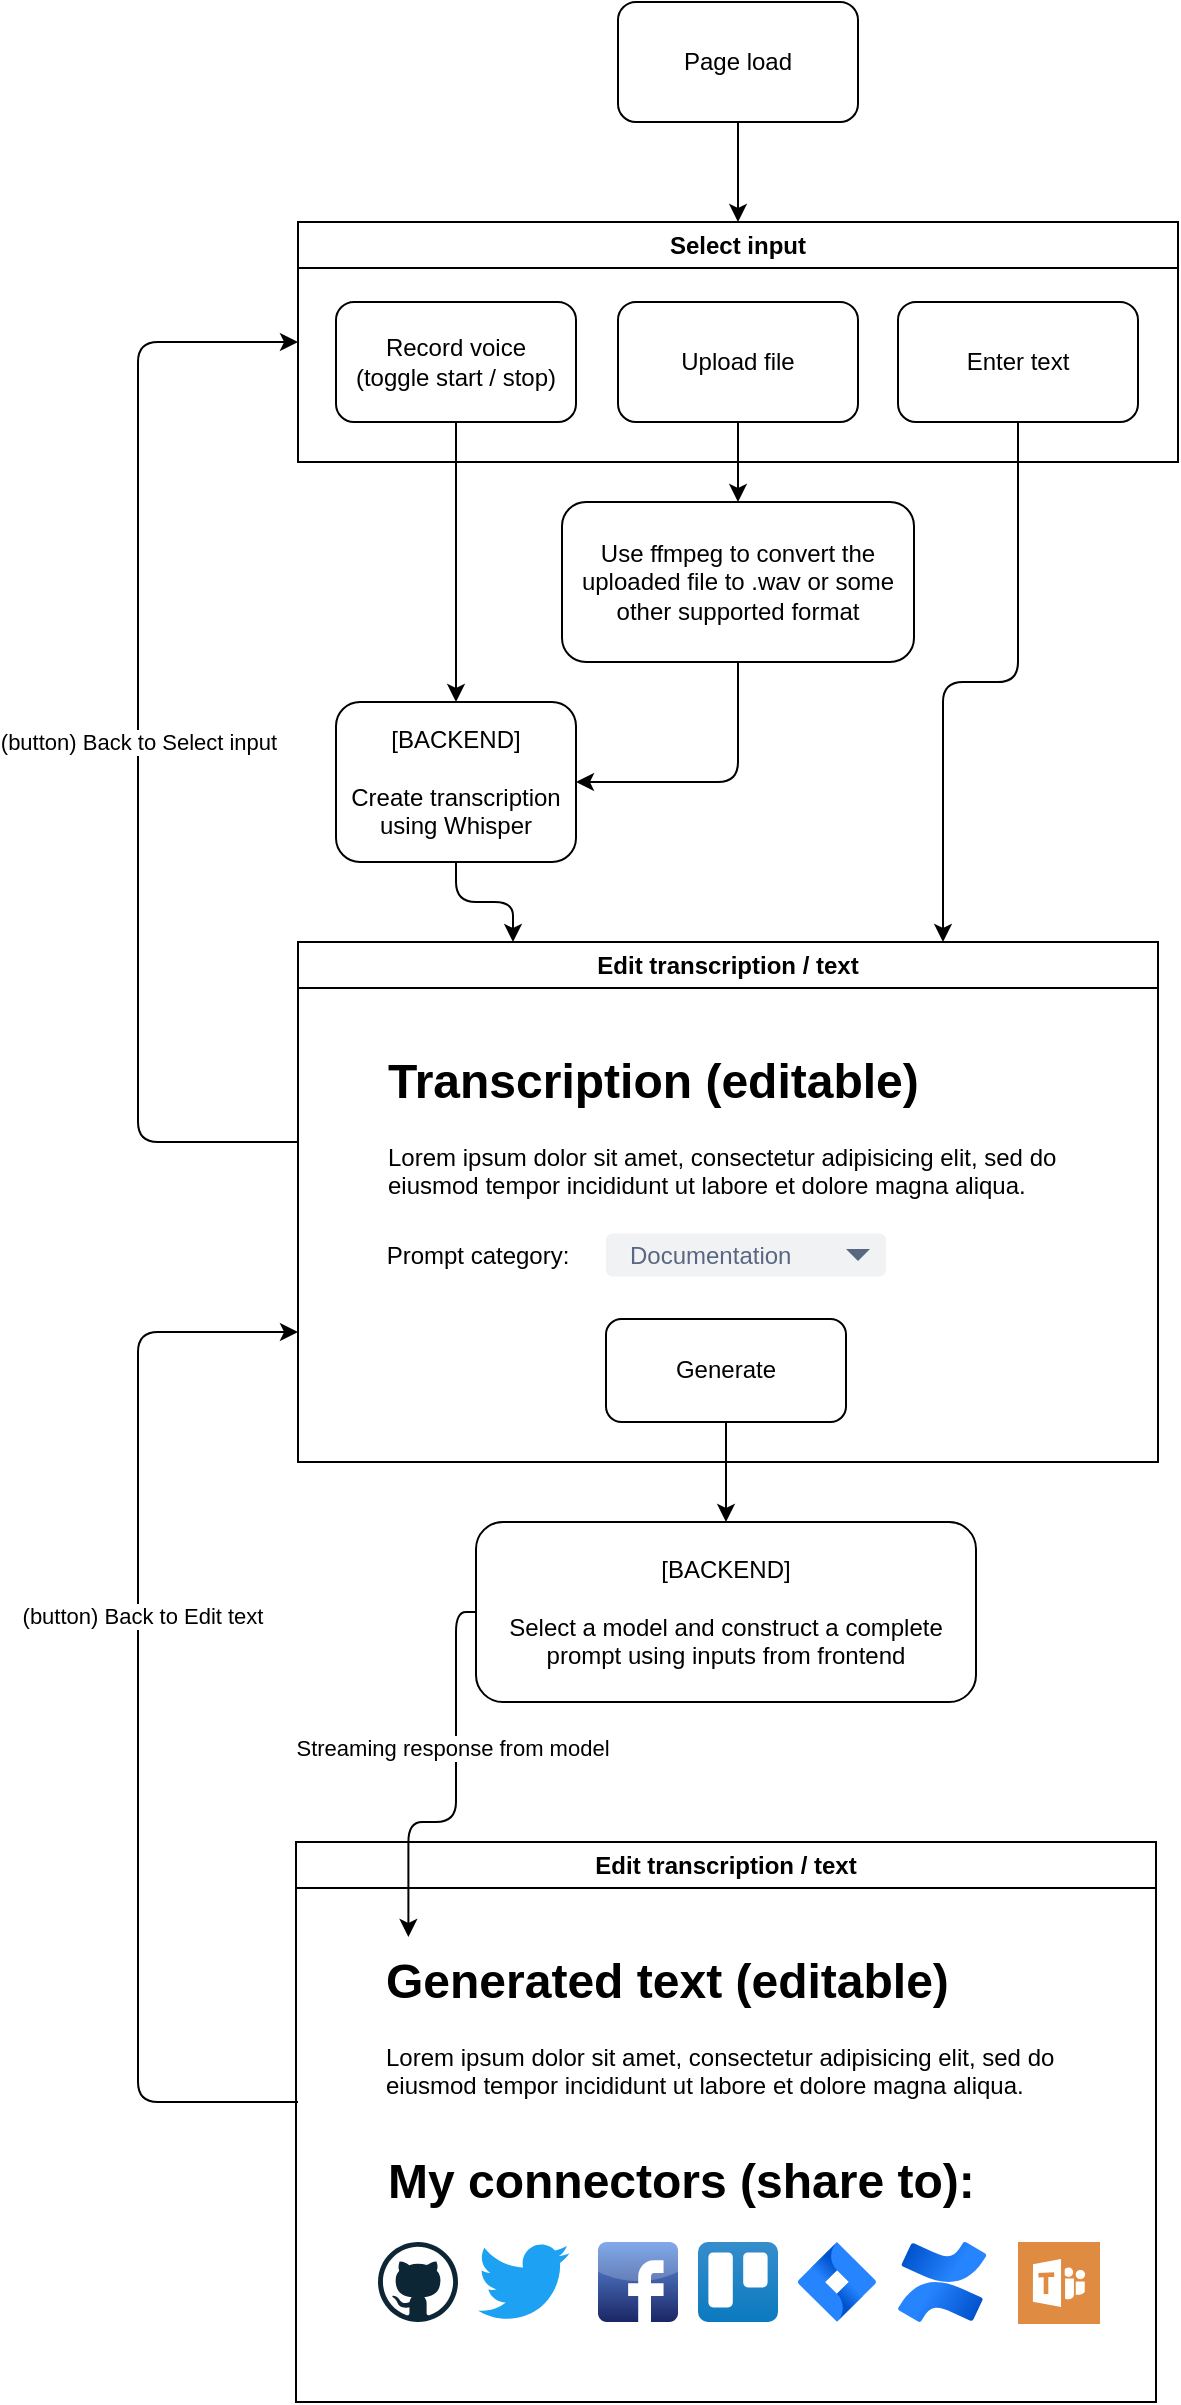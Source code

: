 <mxfile>
    <diagram id="8XVic8Rz_NmH8F57YG-x" name="Page-1">
        <mxGraphModel dx="918" dy="1314" grid="1" gridSize="10" guides="1" tooltips="1" connect="1" arrows="1" fold="1" page="1" pageScale="1" pageWidth="827" pageHeight="1169" math="0" shadow="0">
            <root>
                <mxCell id="0"/>
                <mxCell id="1" parent="0"/>
                <mxCell id="2" value="Page load" style="rounded=1;whiteSpace=wrap;html=1;" parent="1" vertex="1">
                    <mxGeometry x="360" y="80" width="120" height="60" as="geometry"/>
                </mxCell>
                <mxCell id="3" value="Select input" style="swimlane;whiteSpace=wrap;html=1;" vertex="1" parent="1">
                    <mxGeometry x="200" y="190" width="440" height="120" as="geometry"/>
                </mxCell>
                <mxCell id="9" value="Record voice&lt;br&gt;(toggle start / stop)" style="rounded=1;whiteSpace=wrap;html=1;" vertex="1" parent="3">
                    <mxGeometry x="19" y="40" width="120" height="60" as="geometry"/>
                </mxCell>
                <mxCell id="10" value="Upload file" style="rounded=1;whiteSpace=wrap;html=1;" vertex="1" parent="3">
                    <mxGeometry x="160" y="40" width="120" height="60" as="geometry"/>
                </mxCell>
                <mxCell id="11" value="Enter text" style="rounded=1;whiteSpace=wrap;html=1;" vertex="1" parent="3">
                    <mxGeometry x="300" y="40" width="120" height="60" as="geometry"/>
                </mxCell>
                <mxCell id="8" value="" style="endArrow=classic;html=1;entryX=0.5;entryY=0;entryDx=0;entryDy=0;edgeStyle=orthogonalEdgeStyle;" edge="1" parent="1" source="2" target="3">
                    <mxGeometry width="50" height="50" relative="1" as="geometry">
                        <mxPoint x="370" y="490" as="sourcePoint"/>
                        <mxPoint x="420" y="440" as="targetPoint"/>
                    </mxGeometry>
                </mxCell>
                <mxCell id="21" style="edgeStyle=orthogonalEdgeStyle;html=1;exitX=0.5;exitY=1;exitDx=0;exitDy=0;entryX=0.25;entryY=0;entryDx=0;entryDy=0;" edge="1" parent="1" source="12" target="18">
                    <mxGeometry relative="1" as="geometry"/>
                </mxCell>
                <mxCell id="12" value="[BACKEND]&lt;br&gt;&lt;br&gt;Create transcription using Whisper" style="rounded=1;whiteSpace=wrap;html=1;" vertex="1" parent="1">
                    <mxGeometry x="219" y="430" width="120" height="80" as="geometry"/>
                </mxCell>
                <mxCell id="13" value="Use ffmpeg to convert the uploaded file to .wav or some other supported format" style="rounded=1;whiteSpace=wrap;html=1;" vertex="1" parent="1">
                    <mxGeometry x="332" y="330" width="176" height="80" as="geometry"/>
                </mxCell>
                <mxCell id="14" value="" style="endArrow=classic;html=1;entryX=0.5;entryY=0;entryDx=0;entryDy=0;edgeStyle=orthogonalEdgeStyle;exitX=0.5;exitY=1;exitDx=0;exitDy=0;" edge="1" parent="1" source="9" target="12">
                    <mxGeometry width="50" height="50" relative="1" as="geometry">
                        <mxPoint x="424" y="150" as="sourcePoint"/>
                        <mxPoint x="424" y="200" as="targetPoint"/>
                    </mxGeometry>
                </mxCell>
                <mxCell id="15" value="" style="endArrow=classic;html=1;entryX=0.5;entryY=0;entryDx=0;entryDy=0;edgeStyle=orthogonalEdgeStyle;exitX=0.5;exitY=1;exitDx=0;exitDy=0;" edge="1" parent="1" source="10" target="13">
                    <mxGeometry width="50" height="50" relative="1" as="geometry">
                        <mxPoint x="289" y="300" as="sourcePoint"/>
                        <mxPoint x="289" y="440" as="targetPoint"/>
                    </mxGeometry>
                </mxCell>
                <mxCell id="17" value="" style="endArrow=classic;html=1;entryX=1;entryY=0.5;entryDx=0;entryDy=0;edgeStyle=orthogonalEdgeStyle;exitX=0.5;exitY=1;exitDx=0;exitDy=0;" edge="1" parent="1" source="13" target="12">
                    <mxGeometry width="50" height="50" relative="1" as="geometry">
                        <mxPoint x="424" y="150" as="sourcePoint"/>
                        <mxPoint x="424" y="200" as="targetPoint"/>
                    </mxGeometry>
                </mxCell>
                <mxCell id="25" value="(button) Back to Select input" style="edgeStyle=orthogonalEdgeStyle;html=1;entryX=0;entryY=0.5;entryDx=0;entryDy=0;" edge="1" parent="1" target="3">
                    <mxGeometry relative="1" as="geometry">
                        <mxPoint x="200" y="650" as="sourcePoint"/>
                        <Array as="points">
                            <mxPoint x="200" y="650"/>
                            <mxPoint x="120" y="650"/>
                            <mxPoint x="120" y="250"/>
                        </Array>
                    </mxGeometry>
                </mxCell>
                <mxCell id="18" value="Edit transcription / text" style="swimlane;whiteSpace=wrap;html=1;" vertex="1" parent="1">
                    <mxGeometry x="200" y="550" width="430" height="260" as="geometry"/>
                </mxCell>
                <mxCell id="27" value="&lt;h1&gt;Transcription (editable)&lt;/h1&gt;&lt;p&gt;Lorem ipsum dolor sit amet, consectetur adipisicing elit, sed do eiusmod tempor incididunt ut labore et dolore magna aliqua.&lt;/p&gt;" style="text;html=1;strokeColor=none;fillColor=none;spacing=5;spacingTop=-20;whiteSpace=wrap;overflow=hidden;rounded=0;" vertex="1" parent="18">
                    <mxGeometry x="40" y="50" width="360" height="90" as="geometry"/>
                </mxCell>
                <mxCell id="28" value="Prompt category:" style="text;html=1;strokeColor=none;fillColor=none;align=center;verticalAlign=middle;whiteSpace=wrap;rounded=0;" vertex="1" parent="18">
                    <mxGeometry x="40" y="141.5" width="100" height="30" as="geometry"/>
                </mxCell>
                <mxCell id="30" value="Documentation" style="rounded=1;fillColor=#F1F2F4;strokeColor=none;html=1;fontColor=#596780;align=left;fontSize=12;spacingLeft=10;sketch=0;" vertex="1" parent="18">
                    <mxGeometry x="154" y="145.75" width="140" height="21.5" as="geometry"/>
                </mxCell>
                <mxCell id="31" value="" style="shape=triangle;direction=south;fillColor=#596780;strokeColor=none;html=1;sketch=0;" vertex="1" parent="30">
                    <mxGeometry x="1" y="0.5" width="12" height="6" relative="1" as="geometry">
                        <mxPoint x="-20" y="-3" as="offset"/>
                    </mxGeometry>
                </mxCell>
                <mxCell id="32" value="Generate" style="rounded=1;whiteSpace=wrap;html=1;" vertex="1" parent="18">
                    <mxGeometry x="154" y="188.5" width="120" height="51.5" as="geometry"/>
                </mxCell>
                <mxCell id="23" style="edgeStyle=orthogonalEdgeStyle;html=1;exitX=0.5;exitY=1;exitDx=0;exitDy=0;entryX=0.75;entryY=0;entryDx=0;entryDy=0;" edge="1" parent="1" source="11" target="18">
                    <mxGeometry relative="1" as="geometry"/>
                </mxCell>
                <mxCell id="33" value="[BACKEND]&lt;br&gt;&lt;br&gt;Select a model and construct a complete prompt using inputs from frontend" style="rounded=1;whiteSpace=wrap;html=1;" vertex="1" parent="1">
                    <mxGeometry x="289" y="840" width="250" height="90" as="geometry"/>
                </mxCell>
                <mxCell id="34" style="edgeStyle=orthogonalEdgeStyle;html=1;exitX=0.5;exitY=1;exitDx=0;exitDy=0;" edge="1" parent="1" source="32" target="33">
                    <mxGeometry relative="1" as="geometry"/>
                </mxCell>
                <mxCell id="45" style="edgeStyle=orthogonalEdgeStyle;html=1;entryX=0;entryY=0.75;entryDx=0;entryDy=0;" edge="1" parent="1" target="18">
                    <mxGeometry relative="1" as="geometry">
                        <mxPoint x="200" y="1130" as="sourcePoint"/>
                        <Array as="points">
                            <mxPoint x="120" y="1130"/>
                            <mxPoint x="120" y="745"/>
                        </Array>
                    </mxGeometry>
                </mxCell>
                <mxCell id="46" value="(button) Back to Edit text" style="edgeLabel;html=1;align=center;verticalAlign=middle;resizable=0;points=[];" vertex="1" connectable="0" parent="45">
                    <mxGeometry x="0.185" y="-2" relative="1" as="geometry">
                        <mxPoint as="offset"/>
                    </mxGeometry>
                </mxCell>
                <mxCell id="35" value="Edit transcription / text" style="swimlane;whiteSpace=wrap;html=1;" vertex="1" parent="1">
                    <mxGeometry x="199" y="1000" width="430" height="280" as="geometry"/>
                </mxCell>
                <mxCell id="36" value="&lt;h1&gt;Generated text (editable)&lt;/h1&gt;&lt;p&gt;Lorem ipsum dolor sit amet, consectetur adipisicing elit, sed do eiusmod tempor incididunt ut labore et dolore magna aliqua.&lt;/p&gt;" style="text;html=1;strokeColor=none;fillColor=none;spacing=5;spacingTop=-20;whiteSpace=wrap;overflow=hidden;rounded=0;" vertex="1" parent="35">
                    <mxGeometry x="40" y="50" width="360" height="90" as="geometry"/>
                </mxCell>
                <mxCell id="47" value="&lt;h1&gt;My connectors (share to):&lt;/h1&gt;" style="text;html=1;strokeColor=none;fillColor=none;spacing=5;spacingTop=-20;whiteSpace=wrap;overflow=hidden;rounded=0;" vertex="1" parent="35">
                    <mxGeometry x="41" y="150" width="309" height="41" as="geometry"/>
                </mxCell>
                <mxCell id="48" value="" style="dashed=0;outlineConnect=0;html=1;align=center;labelPosition=center;verticalLabelPosition=bottom;verticalAlign=top;shape=mxgraph.weblogos.github" vertex="1" parent="35">
                    <mxGeometry x="41" y="200" width="40" height="40" as="geometry"/>
                </mxCell>
                <mxCell id="49" value="" style="dashed=0;outlineConnect=0;html=1;align=center;labelPosition=center;verticalLabelPosition=bottom;verticalAlign=top;shape=mxgraph.weblogos.twitter;fillColor=#1DA1F2;strokeColor=none" vertex="1" parent="35">
                    <mxGeometry x="91" y="200" width="45.71" height="40" as="geometry"/>
                </mxCell>
                <mxCell id="50" value="" style="dashed=0;outlineConnect=0;html=1;align=center;labelPosition=center;verticalLabelPosition=bottom;verticalAlign=top;shape=mxgraph.webicons.facebook;fillColor=#6294E4;gradientColor=#1A2665" vertex="1" parent="35">
                    <mxGeometry x="151" y="200" width="40" height="40" as="geometry"/>
                </mxCell>
                <mxCell id="51" value="" style="image;image=img/lib/atlassian/Trello_Logo.svg;" vertex="1" parent="35">
                    <mxGeometry x="201" y="200" width="40" height="40" as="geometry"/>
                </mxCell>
                <mxCell id="52" value="" style="image;image=img/lib/atlassian/Jira_Software_Logo.svg;" vertex="1" parent="35">
                    <mxGeometry x="251" y="200" width="38.95" height="40" as="geometry"/>
                </mxCell>
                <mxCell id="53" value="" style="image;image=img/lib/atlassian/Confluence_Logo.svg;" vertex="1" parent="35">
                    <mxGeometry x="301" y="200" width="44.21" height="40" as="geometry"/>
                </mxCell>
                <mxCell id="54" value="" style="sketch=0;pointerEvents=1;shadow=0;dashed=0;html=1;strokeColor=none;fillColor=#DF8C42;labelPosition=center;verticalLabelPosition=bottom;verticalAlign=top;align=center;outlineConnect=0;shape=mxgraph.veeam2.microsoft_teams;" vertex="1" parent="35">
                    <mxGeometry x="361" y="200" width="41" height="41" as="geometry"/>
                </mxCell>
                <mxCell id="43" style="edgeStyle=orthogonalEdgeStyle;html=1;exitX=0;exitY=0.5;exitDx=0;exitDy=0;entryX=0.045;entryY=-0.028;entryDx=0;entryDy=0;entryPerimeter=0;" edge="1" parent="1" source="33" target="36">
                    <mxGeometry relative="1" as="geometry"/>
                </mxCell>
                <mxCell id="44" value="Streaming response from model" style="edgeLabel;html=1;align=center;verticalAlign=middle;resizable=0;points=[];" vertex="1" connectable="0" parent="43">
                    <mxGeometry x="-0.212" y="-2" relative="1" as="geometry">
                        <mxPoint as="offset"/>
                    </mxGeometry>
                </mxCell>
            </root>
        </mxGraphModel>
    </diagram>
</mxfile>